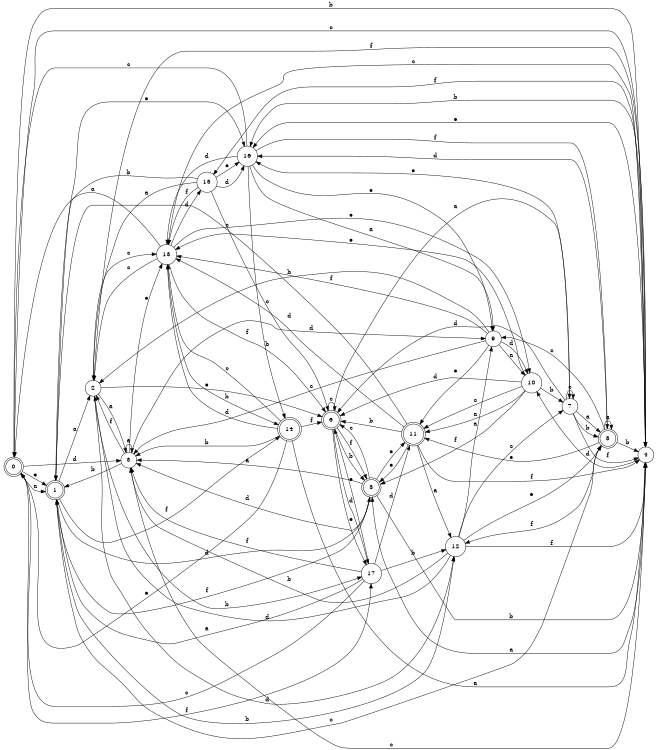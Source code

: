 digraph n15_1 {
__start0 [label="" shape="none"];

rankdir=LR;
size="8,5";

s0 [style="rounded,filled", color="black", fillcolor="white" shape="doublecircle", label="0"];
s1 [style="rounded,filled", color="black", fillcolor="white" shape="doublecircle", label="1"];
s2 [style="filled", color="black", fillcolor="white" shape="circle", label="2"];
s3 [style="filled", color="black", fillcolor="white" shape="circle", label="3"];
s4 [style="filled", color="black", fillcolor="white" shape="circle", label="4"];
s5 [style="rounded,filled", color="black", fillcolor="white" shape="doublecircle", label="5"];
s6 [style="rounded,filled", color="black", fillcolor="white" shape="doublecircle", label="6"];
s7 [style="filled", color="black", fillcolor="white" shape="circle", label="7"];
s8 [style="rounded,filled", color="black", fillcolor="white" shape="doublecircle", label="8"];
s9 [style="filled", color="black", fillcolor="white" shape="circle", label="9"];
s10 [style="filled", color="black", fillcolor="white" shape="circle", label="10"];
s11 [style="rounded,filled", color="black", fillcolor="white" shape="doublecircle", label="11"];
s12 [style="filled", color="black", fillcolor="white" shape="circle", label="12"];
s13 [style="filled", color="black", fillcolor="white" shape="circle", label="13"];
s14 [style="rounded,filled", color="black", fillcolor="white" shape="doublecircle", label="14"];
s15 [style="filled", color="black", fillcolor="white" shape="circle", label="15"];
s16 [style="filled", color="black", fillcolor="white" shape="circle", label="16"];
s17 [style="filled", color="black", fillcolor="white" shape="circle", label="17"];
s0 -> s1 [label="a"];
s0 -> s4 [label="b"];
s0 -> s4 [label="c"];
s0 -> s3 [label="d"];
s0 -> s1 [label="e"];
s0 -> s17 [label="f"];
s1 -> s2 [label="a"];
s1 -> s12 [label="b"];
s1 -> s8 [label="c"];
s1 -> s5 [label="d"];
s1 -> s16 [label="e"];
s1 -> s14 [label="f"];
s2 -> s3 [label="a"];
s2 -> s17 [label="b"];
s2 -> s13 [label="c"];
s2 -> s12 [label="d"];
s2 -> s6 [label="e"];
s2 -> s4 [label="f"];
s3 -> s3 [label="a"];
s3 -> s1 [label="b"];
s3 -> s4 [label="c"];
s3 -> s9 [label="d"];
s3 -> s13 [label="e"];
s3 -> s2 [label="f"];
s4 -> s5 [label="a"];
s4 -> s16 [label="b"];
s4 -> s13 [label="c"];
s4 -> s10 [label="d"];
s4 -> s16 [label="e"];
s4 -> s15 [label="f"];
s5 -> s3 [label="a"];
s5 -> s4 [label="b"];
s5 -> s6 [label="c"];
s5 -> s3 [label="d"];
s5 -> s11 [label="e"];
s5 -> s1 [label="f"];
s6 -> s7 [label="a"];
s6 -> s5 [label="b"];
s6 -> s6 [label="c"];
s6 -> s17 [label="d"];
s6 -> s17 [label="e"];
s6 -> s5 [label="f"];
s7 -> s8 [label="a"];
s7 -> s8 [label="b"];
s7 -> s7 [label="c"];
s7 -> s6 [label="d"];
s7 -> s16 [label="e"];
s7 -> s4 [label="f"];
s8 -> s8 [label="a"];
s8 -> s4 [label="b"];
s8 -> s9 [label="c"];
s8 -> s16 [label="d"];
s8 -> s11 [label="e"];
s8 -> s12 [label="f"];
s9 -> s10 [label="a"];
s9 -> s2 [label="b"];
s9 -> s3 [label="c"];
s9 -> s10 [label="d"];
s9 -> s11 [label="e"];
s9 -> s13 [label="f"];
s10 -> s11 [label="a"];
s10 -> s7 [label="b"];
s10 -> s11 [label="c"];
s10 -> s6 [label="d"];
s10 -> s13 [label="e"];
s10 -> s5 [label="f"];
s11 -> s12 [label="a"];
s11 -> s6 [label="b"];
s11 -> s1 [label="c"];
s11 -> s13 [label="d"];
s11 -> s5 [label="e"];
s11 -> s4 [label="f"];
s12 -> s9 [label="a"];
s12 -> s3 [label="b"];
s12 -> s7 [label="c"];
s12 -> s2 [label="d"];
s12 -> s8 [label="e"];
s12 -> s4 [label="f"];
s13 -> s0 [label="a"];
s13 -> s14 [label="b"];
s13 -> s2 [label="c"];
s13 -> s15 [label="d"];
s13 -> s10 [label="e"];
s13 -> s6 [label="f"];
s14 -> s4 [label="a"];
s14 -> s3 [label="b"];
s14 -> s13 [label="c"];
s14 -> s13 [label="d"];
s14 -> s0 [label="e"];
s14 -> s6 [label="f"];
s15 -> s2 [label="a"];
s15 -> s1 [label="b"];
s15 -> s6 [label="c"];
s15 -> s16 [label="d"];
s15 -> s16 [label="e"];
s15 -> s13 [label="f"];
s16 -> s9 [label="a"];
s16 -> s14 [label="b"];
s16 -> s0 [label="c"];
s16 -> s13 [label="d"];
s16 -> s9 [label="e"];
s16 -> s8 [label="f"];
s17 -> s1 [label="a"];
s17 -> s12 [label="b"];
s17 -> s0 [label="c"];
s17 -> s11 [label="d"];
s17 -> s6 [label="e"];
s17 -> s3 [label="f"];

}